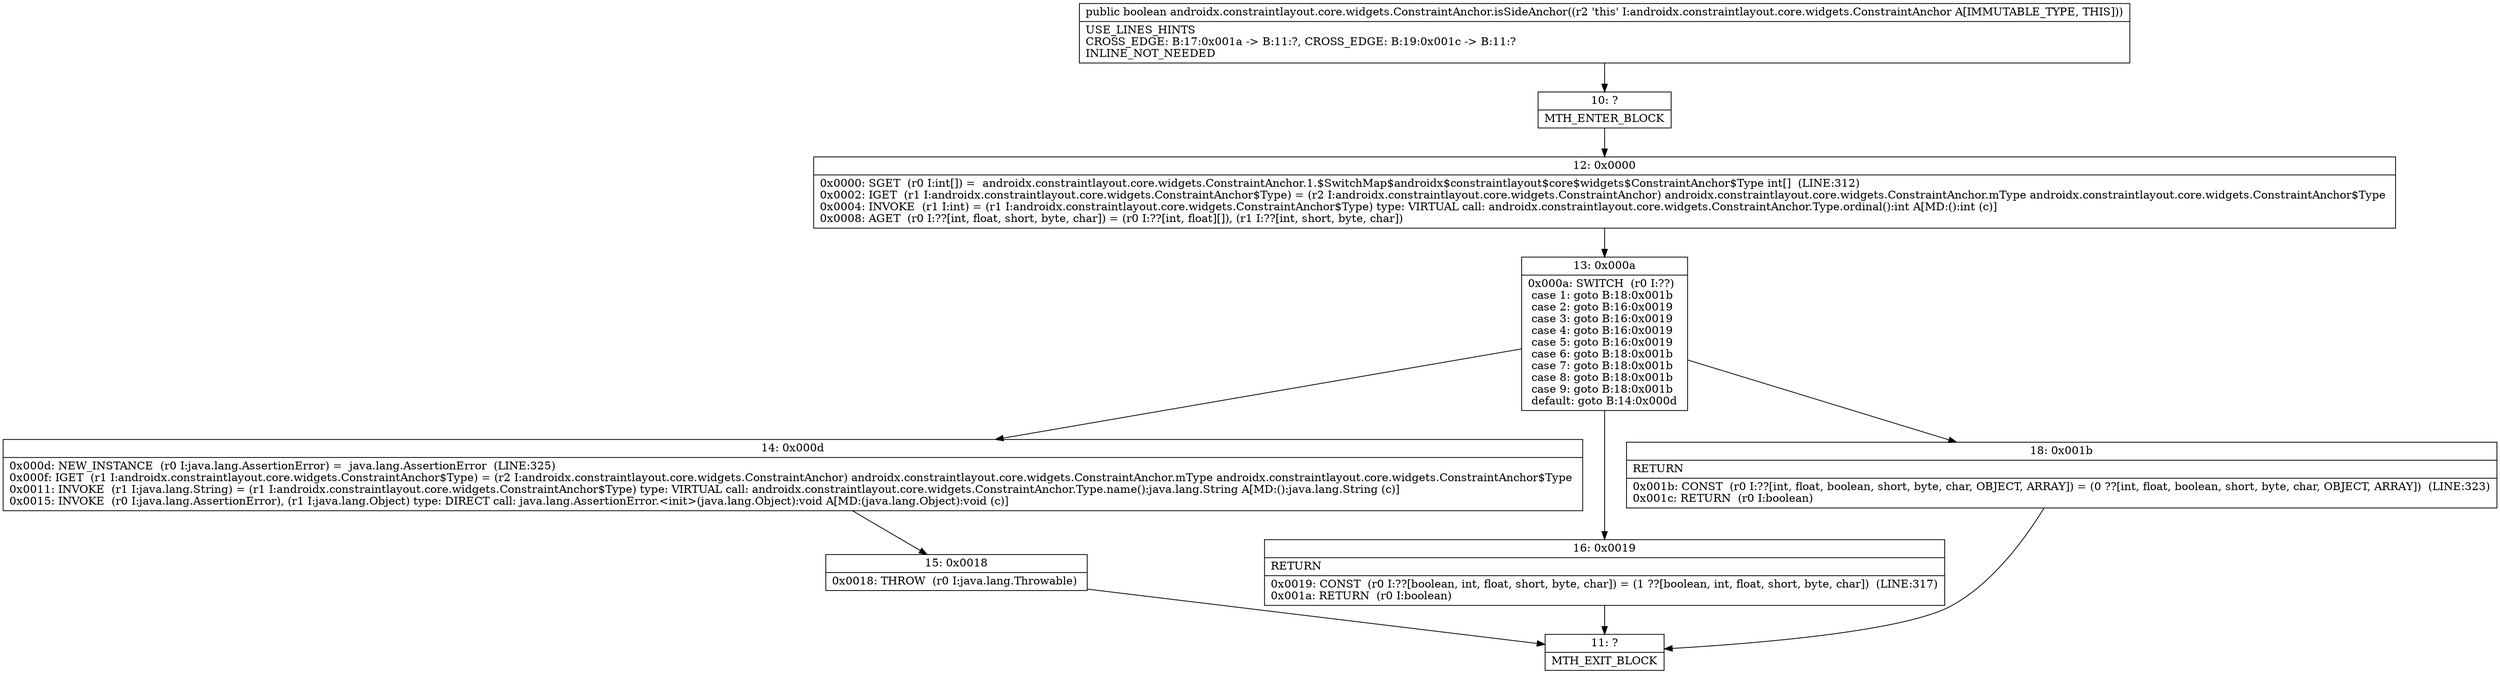 digraph "CFG forandroidx.constraintlayout.core.widgets.ConstraintAnchor.isSideAnchor()Z" {
Node_10 [shape=record,label="{10\:\ ?|MTH_ENTER_BLOCK\l}"];
Node_12 [shape=record,label="{12\:\ 0x0000|0x0000: SGET  (r0 I:int[]) =  androidx.constraintlayout.core.widgets.ConstraintAnchor.1.$SwitchMap$androidx$constraintlayout$core$widgets$ConstraintAnchor$Type int[]  (LINE:312)\l0x0002: IGET  (r1 I:androidx.constraintlayout.core.widgets.ConstraintAnchor$Type) = (r2 I:androidx.constraintlayout.core.widgets.ConstraintAnchor) androidx.constraintlayout.core.widgets.ConstraintAnchor.mType androidx.constraintlayout.core.widgets.ConstraintAnchor$Type \l0x0004: INVOKE  (r1 I:int) = (r1 I:androidx.constraintlayout.core.widgets.ConstraintAnchor$Type) type: VIRTUAL call: androidx.constraintlayout.core.widgets.ConstraintAnchor.Type.ordinal():int A[MD:():int (c)]\l0x0008: AGET  (r0 I:??[int, float, short, byte, char]) = (r0 I:??[int, float][]), (r1 I:??[int, short, byte, char]) \l}"];
Node_13 [shape=record,label="{13\:\ 0x000a|0x000a: SWITCH  (r0 I:??)\l case 1: goto B:18:0x001b\l case 2: goto B:16:0x0019\l case 3: goto B:16:0x0019\l case 4: goto B:16:0x0019\l case 5: goto B:16:0x0019\l case 6: goto B:18:0x001b\l case 7: goto B:18:0x001b\l case 8: goto B:18:0x001b\l case 9: goto B:18:0x001b\l default: goto B:14:0x000d \l}"];
Node_14 [shape=record,label="{14\:\ 0x000d|0x000d: NEW_INSTANCE  (r0 I:java.lang.AssertionError) =  java.lang.AssertionError  (LINE:325)\l0x000f: IGET  (r1 I:androidx.constraintlayout.core.widgets.ConstraintAnchor$Type) = (r2 I:androidx.constraintlayout.core.widgets.ConstraintAnchor) androidx.constraintlayout.core.widgets.ConstraintAnchor.mType androidx.constraintlayout.core.widgets.ConstraintAnchor$Type \l0x0011: INVOKE  (r1 I:java.lang.String) = (r1 I:androidx.constraintlayout.core.widgets.ConstraintAnchor$Type) type: VIRTUAL call: androidx.constraintlayout.core.widgets.ConstraintAnchor.Type.name():java.lang.String A[MD:():java.lang.String (c)]\l0x0015: INVOKE  (r0 I:java.lang.AssertionError), (r1 I:java.lang.Object) type: DIRECT call: java.lang.AssertionError.\<init\>(java.lang.Object):void A[MD:(java.lang.Object):void (c)]\l}"];
Node_15 [shape=record,label="{15\:\ 0x0018|0x0018: THROW  (r0 I:java.lang.Throwable) \l}"];
Node_11 [shape=record,label="{11\:\ ?|MTH_EXIT_BLOCK\l}"];
Node_16 [shape=record,label="{16\:\ 0x0019|RETURN\l|0x0019: CONST  (r0 I:??[boolean, int, float, short, byte, char]) = (1 ??[boolean, int, float, short, byte, char])  (LINE:317)\l0x001a: RETURN  (r0 I:boolean) \l}"];
Node_18 [shape=record,label="{18\:\ 0x001b|RETURN\l|0x001b: CONST  (r0 I:??[int, float, boolean, short, byte, char, OBJECT, ARRAY]) = (0 ??[int, float, boolean, short, byte, char, OBJECT, ARRAY])  (LINE:323)\l0x001c: RETURN  (r0 I:boolean) \l}"];
MethodNode[shape=record,label="{public boolean androidx.constraintlayout.core.widgets.ConstraintAnchor.isSideAnchor((r2 'this' I:androidx.constraintlayout.core.widgets.ConstraintAnchor A[IMMUTABLE_TYPE, THIS]))  | USE_LINES_HINTS\lCROSS_EDGE: B:17:0x001a \-\> B:11:?, CROSS_EDGE: B:19:0x001c \-\> B:11:?\lINLINE_NOT_NEEDED\l}"];
MethodNode -> Node_10;Node_10 -> Node_12;
Node_12 -> Node_13;
Node_13 -> Node_14;
Node_13 -> Node_16;
Node_13 -> Node_18;
Node_14 -> Node_15;
Node_15 -> Node_11;
Node_16 -> Node_11;
Node_18 -> Node_11;
}

